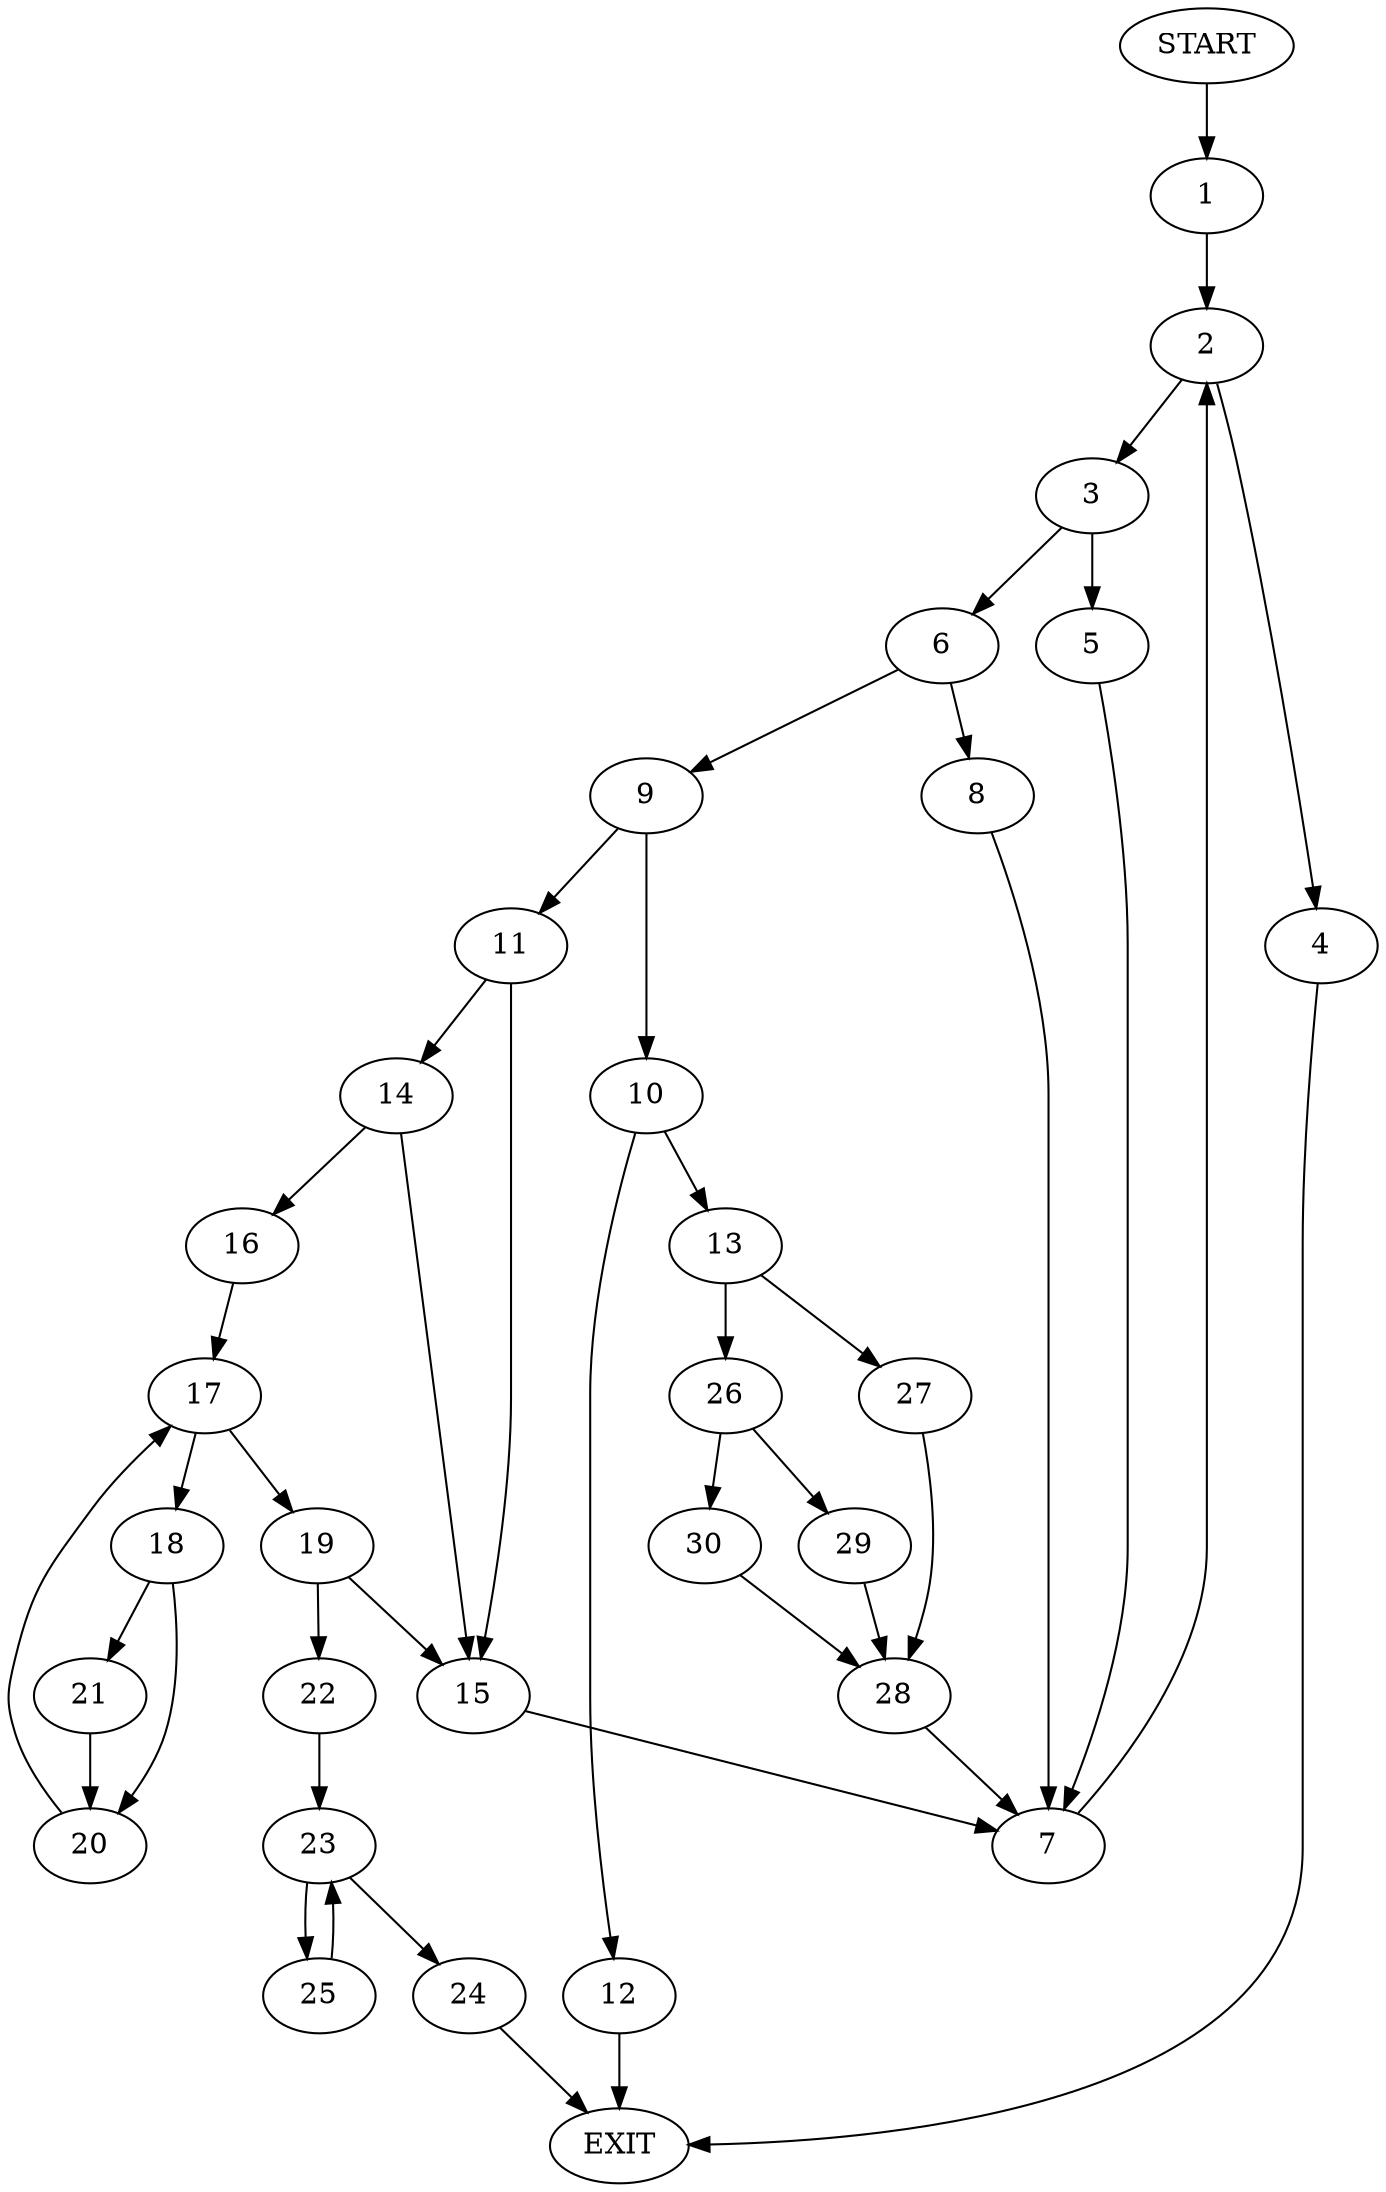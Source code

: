 digraph {
0 [label="START"]
31 [label="EXIT"]
0 -> 1
1 -> 2
2 -> 3
2 -> 4
4 -> 31
3 -> 5
3 -> 6
5 -> 7
6 -> 8
6 -> 9
7 -> 2
9 -> 10
9 -> 11
8 -> 7
10 -> 12
10 -> 13
11 -> 14
11 -> 15
14 -> 16
14 -> 15
15 -> 7
16 -> 17
17 -> 18
17 -> 19
18 -> 20
18 -> 21
19 -> 22
19 -> 15
20 -> 17
21 -> 20
22 -> 23
23 -> 24
23 -> 25
25 -> 23
24 -> 31
12 -> 31
13 -> 26
13 -> 27
27 -> 28
26 -> 29
26 -> 30
28 -> 7
30 -> 28
29 -> 28
}
